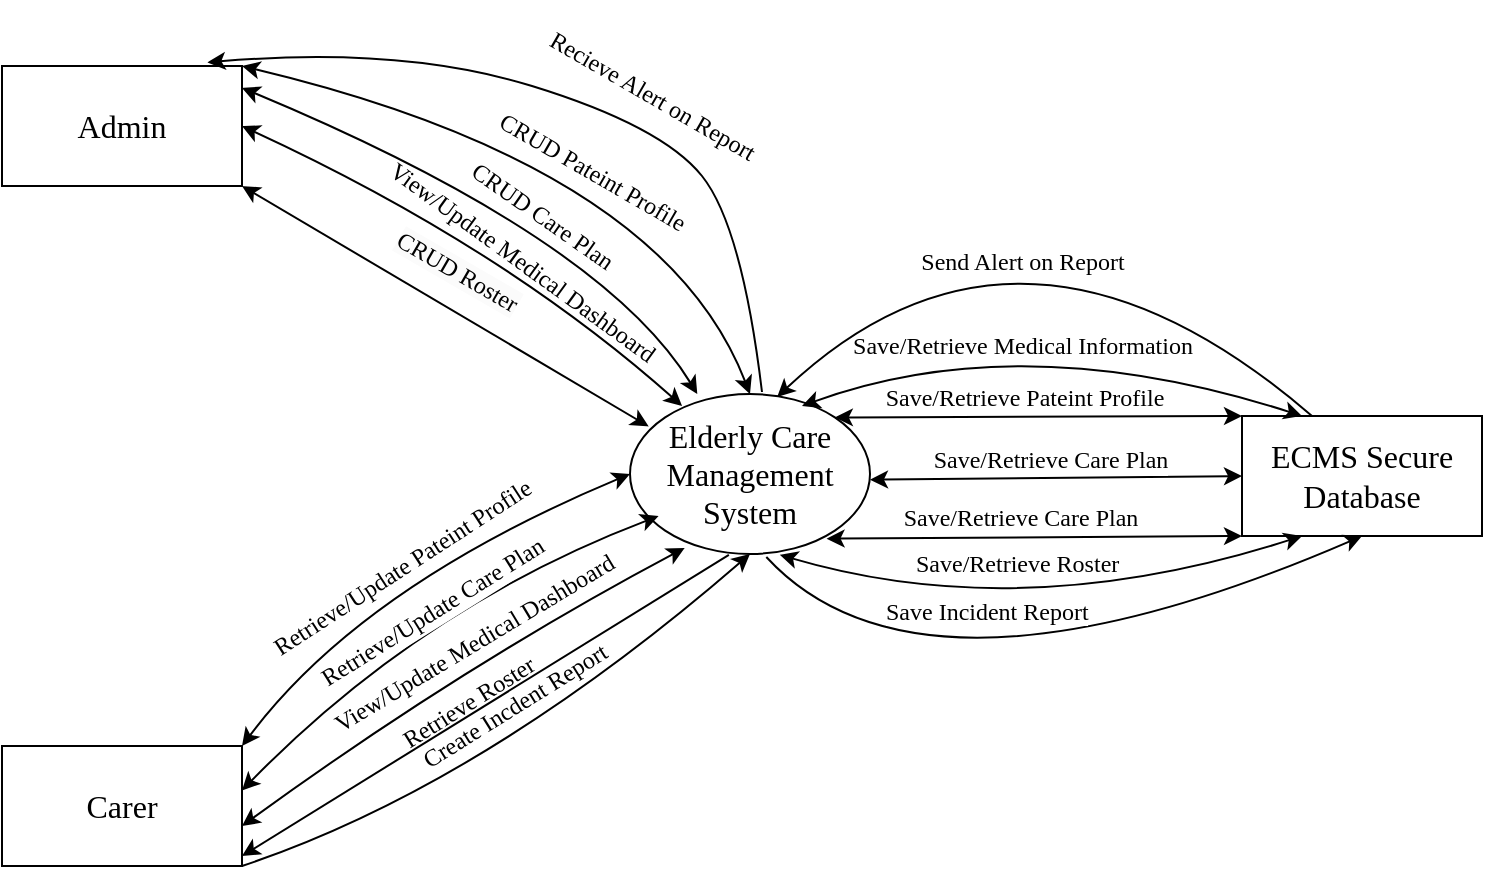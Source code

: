 <mxfile version="24.7.17">
  <diagram name="Page-1" id="waYj_LjJ3B1sP8B8NSta">
    <mxGraphModel dx="1195" dy="697" grid="1" gridSize="10" guides="1" tooltips="1" connect="1" arrows="1" fold="1" page="1" pageScale="1" pageWidth="827" pageHeight="1169" math="0" shadow="0">
      <root>
        <mxCell id="0" />
        <mxCell id="1" parent="0" />
        <mxCell id="n1BvA2JlTXJsv-r--4ut-1" value="&lt;font face=&quot;Times New Roman&quot; style=&quot;font-size: 16px;&quot;&gt;Elderly Care Management System&lt;/font&gt;" style="ellipse;whiteSpace=wrap;html=1;" vertex="1" parent="1">
          <mxGeometry x="354" y="544" width="120" height="80" as="geometry" />
        </mxCell>
        <mxCell id="n1BvA2JlTXJsv-r--4ut-2" value="&lt;font style=&quot;font-size: 16px;&quot; face=&quot;Times New Roman&quot;&gt;Carer&lt;/font&gt;" style="rounded=0;whiteSpace=wrap;html=1;" vertex="1" parent="1">
          <mxGeometry x="40" y="720" width="120" height="60" as="geometry" />
        </mxCell>
        <mxCell id="n1BvA2JlTXJsv-r--4ut-3" value="&lt;font style=&quot;font-size: 16px;&quot; face=&quot;Times New Roman&quot;&gt;Admin&lt;/font&gt;" style="rounded=0;whiteSpace=wrap;html=1;" vertex="1" parent="1">
          <mxGeometry x="40" y="380" width="120" height="60" as="geometry" />
        </mxCell>
        <mxCell id="n1BvA2JlTXJsv-r--4ut-5" value="&lt;font style=&quot;font-size: 16px;&quot; face=&quot;Times New Roman&quot;&gt;ECMS Secure Database&lt;/font&gt;" style="rounded=0;whiteSpace=wrap;html=1;" vertex="1" parent="1">
          <mxGeometry x="660" y="555" width="120" height="60" as="geometry" />
        </mxCell>
        <mxCell id="n1BvA2JlTXJsv-r--4ut-23" value="&lt;font face=&quot;Times New Roman&quot;&gt;CRUD Pateint Profile&lt;/font&gt;" style="text;html=1;align=center;verticalAlign=middle;resizable=0;points=[];autosize=1;strokeColor=none;fillColor=none;rotation=30;" vertex="1" parent="1">
          <mxGeometry x="270" y="418" width="130" height="30" as="geometry" />
        </mxCell>
        <mxCell id="n1BvA2JlTXJsv-r--4ut-24" value="" style="endArrow=classic;startArrow=classic;html=1;rounded=0;entryX=0.5;entryY=0;entryDx=0;entryDy=0;exitX=1;exitY=0;exitDx=0;exitDy=0;curved=1;" edge="1" parent="1" source="n1BvA2JlTXJsv-r--4ut-3" target="n1BvA2JlTXJsv-r--4ut-1">
          <mxGeometry width="50" height="50" relative="1" as="geometry">
            <mxPoint x="250" y="470" as="sourcePoint" />
            <mxPoint x="300" y="420" as="targetPoint" />
            <Array as="points">
              <mxPoint x="370" y="430" />
            </Array>
          </mxGeometry>
        </mxCell>
        <mxCell id="n1BvA2JlTXJsv-r--4ut-26" value="" style="endArrow=classic;startArrow=classic;html=1;rounded=0;exitX=1;exitY=0;exitDx=0;exitDy=0;entryX=0;entryY=0;entryDx=0;entryDy=0;" edge="1" parent="1" source="n1BvA2JlTXJsv-r--4ut-1" target="n1BvA2JlTXJsv-r--4ut-5">
          <mxGeometry width="50" height="50" relative="1" as="geometry">
            <mxPoint x="540" y="605" as="sourcePoint" />
            <mxPoint x="590" y="555" as="targetPoint" />
          </mxGeometry>
        </mxCell>
        <mxCell id="n1BvA2JlTXJsv-r--4ut-27" value="&lt;font style=&quot;font-size: 12px;&quot; face=&quot;Times New Roman&quot;&gt;Save/Retrieve Pateint Profile&lt;/font&gt;" style="edgeLabel;html=1;align=center;verticalAlign=middle;resizable=0;points=[];" vertex="1" connectable="0" parent="n1BvA2JlTXJsv-r--4ut-26">
          <mxGeometry x="-0.433" y="1" relative="1" as="geometry">
            <mxPoint x="37" y="-9" as="offset" />
          </mxGeometry>
        </mxCell>
        <mxCell id="n1BvA2JlTXJsv-r--4ut-28" value="" style="endArrow=classic;startArrow=classic;html=1;rounded=0;curved=1;entryX=0;entryY=0.5;entryDx=0;entryDy=0;exitX=1;exitY=0;exitDx=0;exitDy=0;" edge="1" parent="1" source="n1BvA2JlTXJsv-r--4ut-2" target="n1BvA2JlTXJsv-r--4ut-1">
          <mxGeometry width="50" height="50" relative="1" as="geometry">
            <mxPoint x="160" y="750" as="sourcePoint" />
            <mxPoint x="210" y="700" as="targetPoint" />
            <Array as="points">
              <mxPoint x="220" y="640" />
            </Array>
          </mxGeometry>
        </mxCell>
        <mxCell id="n1BvA2JlTXJsv-r--4ut-29" value="&lt;font style=&quot;font-size: 12px;&quot; face=&quot;Times New Roman&quot;&gt;Retrieve/Update Pateint Profile&lt;/font&gt;" style="edgeLabel;html=1;align=center;verticalAlign=middle;resizable=0;points=[];rotation=327;" vertex="1" connectable="0" parent="n1BvA2JlTXJsv-r--4ut-28">
          <mxGeometry x="0.018" y="-17" relative="1" as="geometry">
            <mxPoint x="-10" y="-15" as="offset" />
          </mxGeometry>
        </mxCell>
        <mxCell id="n1BvA2JlTXJsv-r--4ut-30" value="" style="endArrow=classic;startArrow=classic;html=1;rounded=0;exitX=1;exitY=0.25;exitDx=0;exitDy=0;curved=1;" edge="1" parent="1">
          <mxGeometry width="50" height="50" relative="1" as="geometry">
            <mxPoint x="160" y="390.94" as="sourcePoint" />
            <mxPoint x="387.647" y="544.005" as="targetPoint" />
            <Array as="points">
              <mxPoint x="340" y="466" />
            </Array>
          </mxGeometry>
        </mxCell>
        <mxCell id="n1BvA2JlTXJsv-r--4ut-31" value="&lt;font face=&quot;Times New Roman&quot;&gt;CRUD Care Plan&lt;/font&gt;" style="text;html=1;align=center;verticalAlign=middle;resizable=0;points=[];autosize=1;strokeColor=none;fillColor=none;rotation=35;" vertex="1" parent="1">
          <mxGeometry x="255" y="440" width="110" height="30" as="geometry" />
        </mxCell>
        <mxCell id="n1BvA2JlTXJsv-r--4ut-33" value="" style="endArrow=classic;startArrow=classic;html=1;rounded=0;exitX=1.002;exitY=0.534;exitDx=0;exitDy=0;exitPerimeter=0;entryX=0;entryY=0.5;entryDx=0;entryDy=0;" edge="1" parent="1" target="n1BvA2JlTXJsv-r--4ut-5">
          <mxGeometry width="50" height="50" relative="1" as="geometry">
            <mxPoint x="474" y="586.86" as="sourcePoint" />
            <mxPoint x="659.76" y="583.14" as="targetPoint" />
          </mxGeometry>
        </mxCell>
        <mxCell id="n1BvA2JlTXJsv-r--4ut-34" value="&lt;font style=&quot;font-size: 12px;&quot; face=&quot;Times New Roman&quot;&gt;Save/Retrieve Care Plan&lt;/font&gt;" style="edgeLabel;html=1;align=center;verticalAlign=middle;resizable=0;points=[];" vertex="1" connectable="0" parent="n1BvA2JlTXJsv-r--4ut-33">
          <mxGeometry x="-0.433" y="1" relative="1" as="geometry">
            <mxPoint x="37" y="-9" as="offset" />
          </mxGeometry>
        </mxCell>
        <mxCell id="n1BvA2JlTXJsv-r--4ut-35" value="" style="endArrow=classic;startArrow=classic;html=1;rounded=0;exitX=1;exitY=0.25;exitDx=0;exitDy=0;curved=1;entryX=0.119;entryY=0.763;entryDx=0;entryDy=0;entryPerimeter=0;" edge="1" parent="1" target="n1BvA2JlTXJsv-r--4ut-1">
          <mxGeometry width="50" height="50" relative="1" as="geometry">
            <mxPoint x="160" y="742.2" as="sourcePoint" />
            <mxPoint x="365.775" y="614.999" as="targetPoint" />
            <Array as="points">
              <mxPoint x="250" y="650" />
            </Array>
          </mxGeometry>
        </mxCell>
        <mxCell id="n1BvA2JlTXJsv-r--4ut-36" value="&lt;font style=&quot;font-size: 12px;&quot; face=&quot;Times New Roman&quot;&gt;Retrieve/Update Care Plan&lt;/font&gt;" style="edgeLabel;html=1;align=center;verticalAlign=middle;resizable=0;points=[];rotation=328;" vertex="1" connectable="0" parent="1">
          <mxGeometry x="255.002" y="653" as="geometry" />
        </mxCell>
        <mxCell id="n1BvA2JlTXJsv-r--4ut-37" value="" style="endArrow=classic;startArrow=classic;html=1;rounded=0;exitX=0.819;exitY=0.904;exitDx=0;exitDy=0;exitPerimeter=0;entryX=-0.025;entryY=0.117;entryDx=0;entryDy=0;entryPerimeter=0;" edge="1" parent="1" source="n1BvA2JlTXJsv-r--4ut-1">
          <mxGeometry width="50" height="50" relative="1" as="geometry">
            <mxPoint x="473" y="617" as="sourcePoint" />
            <mxPoint x="660" y="615" as="targetPoint" />
          </mxGeometry>
        </mxCell>
        <mxCell id="n1BvA2JlTXJsv-r--4ut-38" value="&lt;font style=&quot;font-size: 12px;&quot; face=&quot;Times New Roman&quot;&gt;Save/Retrieve Care Plan&lt;/font&gt;" style="edgeLabel;html=1;align=center;verticalAlign=middle;resizable=0;points=[];" vertex="1" connectable="0" parent="n1BvA2JlTXJsv-r--4ut-37">
          <mxGeometry x="-0.433" y="1" relative="1" as="geometry">
            <mxPoint x="37" y="-9" as="offset" />
          </mxGeometry>
        </mxCell>
        <mxCell id="n1BvA2JlTXJsv-r--4ut-39" value="" style="endArrow=classic;startArrow=classic;html=1;rounded=0;entryX=0.217;entryY=0.075;entryDx=0;entryDy=0;entryPerimeter=0;exitX=1;exitY=0.5;exitDx=0;exitDy=0;curved=1;" edge="1" parent="1" source="n1BvA2JlTXJsv-r--4ut-3" target="n1BvA2JlTXJsv-r--4ut-1">
          <mxGeometry width="50" height="50" relative="1" as="geometry">
            <mxPoint x="140" y="480" as="sourcePoint" />
            <mxPoint x="190" y="430" as="targetPoint" />
            <Array as="points">
              <mxPoint x="290" y="470" />
            </Array>
          </mxGeometry>
        </mxCell>
        <mxCell id="n1BvA2JlTXJsv-r--4ut-40" value="&lt;span style=&quot;font-family: &amp;quot;Times New Roman&amp;quot;;&quot;&gt;View/Update Medical Dashboard&lt;/span&gt;" style="text;html=1;align=center;verticalAlign=middle;resizable=0;points=[];autosize=1;strokeColor=none;fillColor=none;rotation=36;" vertex="1" parent="1">
          <mxGeometry x="210" y="463" width="180" height="30" as="geometry" />
        </mxCell>
        <mxCell id="n1BvA2JlTXJsv-r--4ut-42" value="" style="endArrow=classic;startArrow=classic;html=1;rounded=0;curved=1;entryX=0.25;entryY=0;entryDx=0;entryDy=0;" edge="1" parent="1" target="n1BvA2JlTXJsv-r--4ut-5">
          <mxGeometry width="50" height="50" relative="1" as="geometry">
            <mxPoint x="440" y="550" as="sourcePoint" />
            <mxPoint x="680" y="510" as="targetPoint" />
            <Array as="points">
              <mxPoint x="550" y="510" />
            </Array>
          </mxGeometry>
        </mxCell>
        <mxCell id="n1BvA2JlTXJsv-r--4ut-43" value="&lt;font style=&quot;font-size: 12px;&quot; face=&quot;Times New Roman&quot;&gt;Save/Retrieve Medical Information&lt;/font&gt;" style="edgeLabel;html=1;align=center;verticalAlign=middle;resizable=0;points=[];" vertex="1" connectable="0" parent="1">
          <mxGeometry x="550.004" y="520.002" as="geometry" />
        </mxCell>
        <mxCell id="n1BvA2JlTXJsv-r--4ut-44" value="" style="endArrow=classic;startArrow=classic;html=1;rounded=0;entryX=0.228;entryY=0.962;entryDx=0;entryDy=0;entryPerimeter=0;curved=1;" edge="1" parent="1" target="n1BvA2JlTXJsv-r--4ut-1">
          <mxGeometry width="50" height="50" relative="1" as="geometry">
            <mxPoint x="160" y="760" as="sourcePoint" />
            <mxPoint x="210" y="710" as="targetPoint" />
            <Array as="points">
              <mxPoint x="270" y="680" />
            </Array>
          </mxGeometry>
        </mxCell>
        <mxCell id="n1BvA2JlTXJsv-r--4ut-45" value="&lt;span style=&quot;color: rgb(0, 0, 0); font-family: &amp;quot;Times New Roman&amp;quot;; font-size: 12px; font-style: normal; font-variant-ligatures: normal; font-variant-caps: normal; font-weight: 400; letter-spacing: normal; orphans: 2; text-align: center; text-indent: 0px; text-transform: none; widows: 2; word-spacing: 0px; -webkit-text-stroke-width: 0px; white-space: nowrap; background-color: rgb(255, 255, 255); text-decoration-thickness: initial; text-decoration-style: initial; text-decoration-color: initial; display: inline !important; float: none;&quot;&gt;View/Update Medical Dashboard&lt;/span&gt;" style="text;whiteSpace=wrap;html=1;rotation=329;" vertex="1" parent="1">
          <mxGeometry x="194" y="656" width="160" height="27" as="geometry" />
        </mxCell>
        <mxCell id="n1BvA2JlTXJsv-r--4ut-47" value="&lt;span style=&quot;color: rgb(0, 0, 0); font-family: &amp;quot;Times New Roman&amp;quot;; font-size: 12px; font-style: normal; font-variant-ligatures: normal; font-variant-caps: normal; font-weight: 400; letter-spacing: normal; orphans: 2; text-align: center; text-indent: 0px; text-transform: none; widows: 2; word-spacing: 0px; -webkit-text-stroke-width: 0px; white-space: nowrap; background-color: rgb(255, 255, 255); text-decoration-thickness: initial; text-decoration-style: initial; text-decoration-color: initial; display: inline !important; float: none;&quot;&gt;Retrieve Roster&lt;/span&gt;" style="text;whiteSpace=wrap;html=1;rotation=328;" vertex="1" parent="1">
          <mxGeometry x="231" y="683" width="86" height="18" as="geometry" />
        </mxCell>
        <mxCell id="n1BvA2JlTXJsv-r--4ut-49" value="&lt;span style=&quot;color: rgb(0, 0, 0); font-family: &amp;quot;Times New Roman&amp;quot;; font-size: 12px; font-style: normal; font-variant-ligatures: normal; font-variant-caps: normal; font-weight: 400; letter-spacing: normal; orphans: 2; text-align: center; text-indent: 0px; text-transform: none; widows: 2; word-spacing: 0px; -webkit-text-stroke-width: 0px; white-space: nowrap; background-color: rgb(251, 251, 251); text-decoration-thickness: initial; text-decoration-style: initial; text-decoration-color: initial; display: inline !important; float: none;&quot;&gt;CRUD Roster&lt;/span&gt;" style="text;whiteSpace=wrap;html=1;rotation=30;" vertex="1" parent="1">
          <mxGeometry x="231" y="470" width="76" height="30" as="geometry" />
        </mxCell>
        <mxCell id="n1BvA2JlTXJsv-r--4ut-50" value="" style="endArrow=classic;html=1;rounded=0;exitX=0.412;exitY=1.005;exitDx=0;exitDy=0;exitPerimeter=0;" edge="1" parent="1" source="n1BvA2JlTXJsv-r--4ut-1">
          <mxGeometry width="50" height="50" relative="1" as="geometry">
            <mxPoint x="340" y="694.5" as="sourcePoint" />
            <mxPoint x="160" y="775" as="targetPoint" />
          </mxGeometry>
        </mxCell>
        <mxCell id="n1BvA2JlTXJsv-r--4ut-51" value="" style="endArrow=classic;startArrow=classic;html=1;rounded=0;entryX=0.078;entryY=0.203;entryDx=0;entryDy=0;entryPerimeter=0;exitX=1;exitY=1;exitDx=0;exitDy=0;" edge="1" parent="1" source="n1BvA2JlTXJsv-r--4ut-3" target="n1BvA2JlTXJsv-r--4ut-1">
          <mxGeometry width="50" height="50" relative="1" as="geometry">
            <mxPoint x="170" y="503" as="sourcePoint" />
            <mxPoint x="220" y="453" as="targetPoint" />
          </mxGeometry>
        </mxCell>
        <mxCell id="n1BvA2JlTXJsv-r--4ut-52" value="" style="endArrow=classic;startArrow=classic;html=1;rounded=0;entryX=0.25;entryY=1;entryDx=0;entryDy=0;curved=1;exitX=0.624;exitY=1.005;exitDx=0;exitDy=0;exitPerimeter=0;" edge="1" parent="1" source="n1BvA2JlTXJsv-r--4ut-1" target="n1BvA2JlTXJsv-r--4ut-5">
          <mxGeometry width="50" height="50" relative="1" as="geometry">
            <mxPoint x="500" y="678" as="sourcePoint" />
            <mxPoint x="550" y="628" as="targetPoint" />
            <Array as="points">
              <mxPoint x="550" y="660" />
            </Array>
          </mxGeometry>
        </mxCell>
        <mxCell id="n1BvA2JlTXJsv-r--4ut-53" value="&lt;span style=&quot;color: rgb(0, 0, 0); font-family: &amp;quot;Times New Roman&amp;quot;; font-size: 12px; font-style: normal; font-variant-ligatures: normal; font-variant-caps: normal; font-weight: 400; letter-spacing: normal; orphans: 2; text-align: center; text-indent: 0px; text-transform: none; widows: 2; word-spacing: 0px; -webkit-text-stroke-width: 0px; white-space: nowrap; background-color: rgb(255, 255, 255); text-decoration-thickness: initial; text-decoration-style: initial; text-decoration-color: initial; display: inline !important; float: none;&quot;&gt;Save/Retrieve Roster&lt;/span&gt;" style="text;whiteSpace=wrap;html=1;" vertex="1" parent="1">
          <mxGeometry x="495" y="615" width="110" height="24" as="geometry" />
        </mxCell>
        <mxCell id="n1BvA2JlTXJsv-r--4ut-54" value="" style="endArrow=classic;html=1;rounded=0;entryX=0.5;entryY=1;entryDx=0;entryDy=0;curved=1;exitX=1;exitY=1;exitDx=0;exitDy=0;" edge="1" parent="1" source="n1BvA2JlTXJsv-r--4ut-2" target="n1BvA2JlTXJsv-r--4ut-1">
          <mxGeometry width="50" height="50" relative="1" as="geometry">
            <mxPoint x="364" y="694.5" as="sourcePoint" />
            <mxPoint x="414" y="644.5" as="targetPoint" />
            <Array as="points">
              <mxPoint x="280" y="740" />
            </Array>
          </mxGeometry>
        </mxCell>
        <mxCell id="n1BvA2JlTXJsv-r--4ut-55" value="&lt;span style=&quot;color: rgb(0, 0, 0); font-family: &amp;quot;Times New Roman&amp;quot;; font-size: 12px; font-style: normal; font-variant-ligatures: normal; font-variant-caps: normal; font-weight: 400; letter-spacing: normal; orphans: 2; text-align: center; text-indent: 0px; text-transform: none; widows: 2; word-spacing: 0px; -webkit-text-stroke-width: 0px; white-space: nowrap; background-color: rgb(255, 255, 255); text-decoration-thickness: initial; text-decoration-style: initial; text-decoration-color: initial; display: inline !important; float: none;&quot;&gt;Create Incdent Report&lt;/span&gt;" style="text;whiteSpace=wrap;html=1;rotation=328;" vertex="1" parent="1">
          <mxGeometry x="241" y="693" width="86" height="18" as="geometry" />
        </mxCell>
        <mxCell id="n1BvA2JlTXJsv-r--4ut-56" value="" style="endArrow=classic;html=1;rounded=0;entryX=0.5;entryY=1;entryDx=0;entryDy=0;curved=1;exitX=0.568;exitY=1.019;exitDx=0;exitDy=0;exitPerimeter=0;" edge="1" parent="1" source="n1BvA2JlTXJsv-r--4ut-1" target="n1BvA2JlTXJsv-r--4ut-5">
          <mxGeometry width="50" height="50" relative="1" as="geometry">
            <mxPoint x="410" y="680" as="sourcePoint" />
            <mxPoint x="430" y="660" as="targetPoint" />
            <Array as="points">
              <mxPoint x="500" y="710" />
            </Array>
          </mxGeometry>
        </mxCell>
        <mxCell id="n1BvA2JlTXJsv-r--4ut-57" value="&lt;span style=&quot;color: rgb(0, 0, 0); font-family: &amp;quot;Times New Roman&amp;quot;; font-size: 12px; font-style: normal; font-variant-ligatures: normal; font-variant-caps: normal; font-weight: 400; letter-spacing: normal; orphans: 2; text-align: center; text-indent: 0px; text-transform: none; widows: 2; word-spacing: 0px; -webkit-text-stroke-width: 0px; white-space: nowrap; background-color: rgb(255, 255, 255); text-decoration-thickness: initial; text-decoration-style: initial; text-decoration-color: initial; display: inline !important; float: none;&quot;&gt;Save Incident Report&lt;/span&gt;" style="text;whiteSpace=wrap;html=1;" vertex="1" parent="1">
          <mxGeometry x="480" y="639" width="110" height="6" as="geometry" />
        </mxCell>
        <mxCell id="n1BvA2JlTXJsv-r--4ut-59" value="" style="endArrow=classic;html=1;rounded=0;entryX=0.613;entryY=0.019;entryDx=0;entryDy=0;entryPerimeter=0;curved=1;" edge="1" parent="1" target="n1BvA2JlTXJsv-r--4ut-1">
          <mxGeometry width="50" height="50" relative="1" as="geometry">
            <mxPoint x="695" y="555" as="sourcePoint" />
            <mxPoint x="745" y="505" as="targetPoint" />
            <Array as="points">
              <mxPoint x="550" y="430" />
            </Array>
          </mxGeometry>
        </mxCell>
        <mxCell id="n1BvA2JlTXJsv-r--4ut-60" value="&lt;font face=&quot;Times New Roman&quot;&gt;&lt;span style=&quot;font-size: 12px;&quot;&gt;Send Alert on Report&lt;/span&gt;&lt;/font&gt;" style="edgeLabel;html=1;align=center;verticalAlign=middle;resizable=0;points=[];" vertex="1" connectable="0" parent="1">
          <mxGeometry x="549.999" y="478.004" as="geometry" />
        </mxCell>
        <mxCell id="n1BvA2JlTXJsv-r--4ut-61" value="" style="endArrow=classic;html=1;rounded=0;entryX=0.856;entryY=-0.03;entryDx=0;entryDy=0;entryPerimeter=0;curved=1;" edge="1" parent="1" target="n1BvA2JlTXJsv-r--4ut-3">
          <mxGeometry width="50" height="50" relative="1" as="geometry">
            <mxPoint x="420" y="543" as="sourcePoint" />
            <mxPoint x="290" y="380" as="targetPoint" />
            <Array as="points">
              <mxPoint x="410" y="460" />
              <mxPoint x="370" y="410" />
              <mxPoint x="240" y="370" />
            </Array>
          </mxGeometry>
        </mxCell>
        <mxCell id="n1BvA2JlTXJsv-r--4ut-62" value="&lt;font face=&quot;Times New Roman&quot;&gt;Recieve Alert on Report&lt;/font&gt;" style="text;html=1;align=center;verticalAlign=middle;resizable=0;points=[];autosize=1;strokeColor=none;fillColor=none;rotation=30;" vertex="1" parent="1">
          <mxGeometry x="295" y="380" width="140" height="30" as="geometry" />
        </mxCell>
      </root>
    </mxGraphModel>
  </diagram>
</mxfile>
